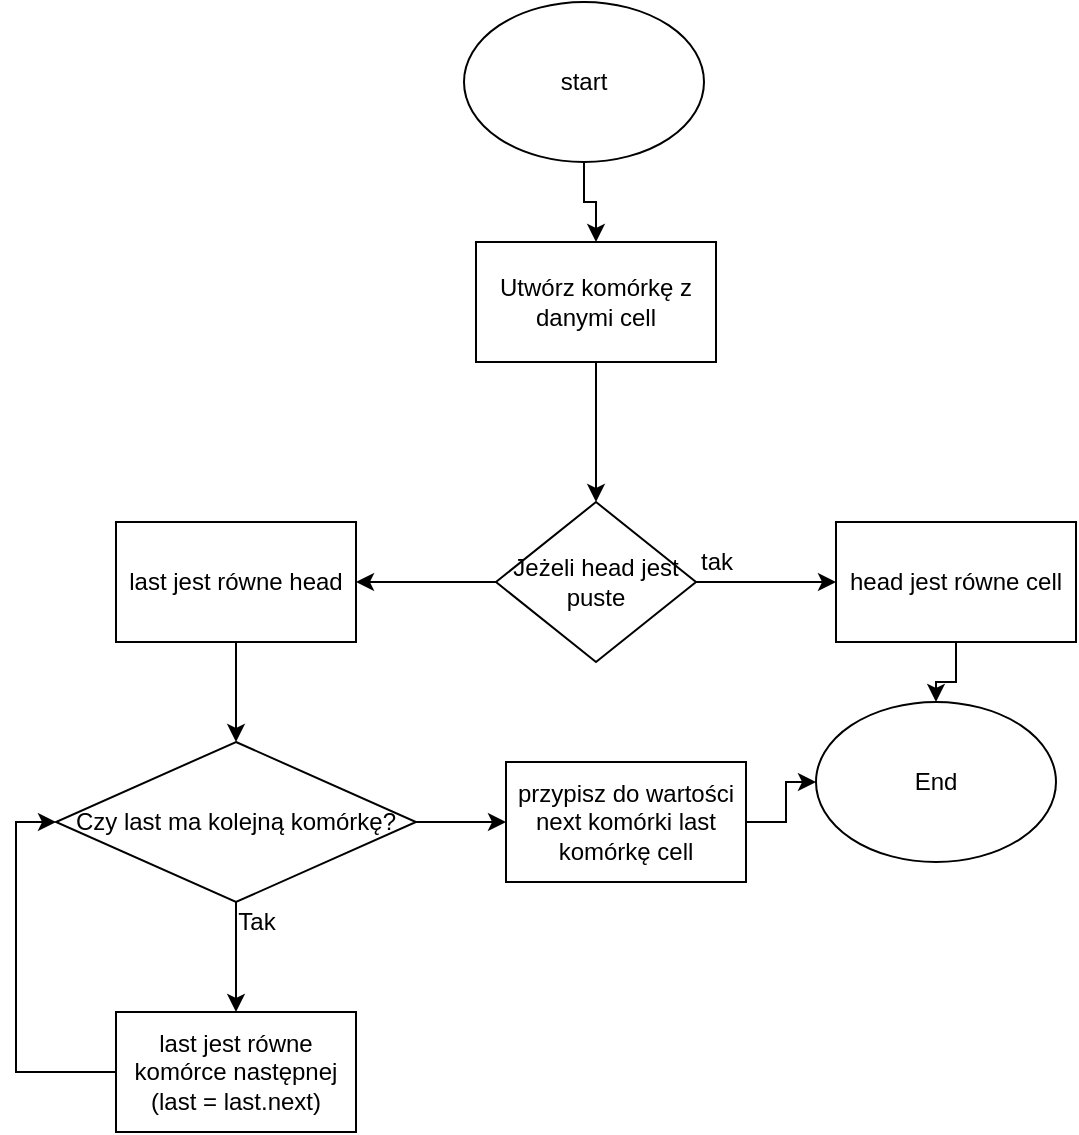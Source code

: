 <mxfile version="13.7.9" type="device"><diagram id="6yAtvscYUonApGcMecqr" name="Strona-1"><mxGraphModel dx="1024" dy="592" grid="1" gridSize="10" guides="1" tooltips="1" connect="1" arrows="1" fold="1" page="1" pageScale="1" pageWidth="827" pageHeight="1169" math="0" shadow="0"><root><mxCell id="0"/><mxCell id="1" parent="0"/><mxCell id="d0bY8uvXBw0Cm_C9h1th-3" value="" style="edgeStyle=orthogonalEdgeStyle;rounded=0;orthogonalLoop=1;jettySize=auto;html=1;" edge="1" parent="1" source="d0bY8uvXBw0Cm_C9h1th-1" target="d0bY8uvXBw0Cm_C9h1th-2"><mxGeometry relative="1" as="geometry"/></mxCell><mxCell id="d0bY8uvXBw0Cm_C9h1th-1" value="start" style="ellipse;whiteSpace=wrap;html=1;" vertex="1" parent="1"><mxGeometry x="294" y="50" width="120" height="80" as="geometry"/></mxCell><mxCell id="d0bY8uvXBw0Cm_C9h1th-5" value="" style="edgeStyle=orthogonalEdgeStyle;rounded=0;orthogonalLoop=1;jettySize=auto;html=1;" edge="1" parent="1" source="d0bY8uvXBw0Cm_C9h1th-2" target="d0bY8uvXBw0Cm_C9h1th-4"><mxGeometry relative="1" as="geometry"/></mxCell><mxCell id="d0bY8uvXBw0Cm_C9h1th-2" value="Utwórz komórkę z danymi cell" style="rounded=0;whiteSpace=wrap;html=1;" vertex="1" parent="1"><mxGeometry x="300" y="170" width="120" height="60" as="geometry"/></mxCell><mxCell id="d0bY8uvXBw0Cm_C9h1th-7" value="" style="edgeStyle=orthogonalEdgeStyle;rounded=0;orthogonalLoop=1;jettySize=auto;html=1;" edge="1" parent="1" source="d0bY8uvXBw0Cm_C9h1th-4" target="d0bY8uvXBw0Cm_C9h1th-6"><mxGeometry relative="1" as="geometry"/></mxCell><mxCell id="d0bY8uvXBw0Cm_C9h1th-10" value="" style="edgeStyle=orthogonalEdgeStyle;rounded=0;orthogonalLoop=1;jettySize=auto;html=1;" edge="1" parent="1" source="d0bY8uvXBw0Cm_C9h1th-4" target="d0bY8uvXBw0Cm_C9h1th-9"><mxGeometry relative="1" as="geometry"/></mxCell><mxCell id="d0bY8uvXBw0Cm_C9h1th-4" value="Jeżeli head jest puste" style="rhombus;whiteSpace=wrap;html=1;rounded=0;" vertex="1" parent="1"><mxGeometry x="310" y="300" width="100" height="80" as="geometry"/></mxCell><mxCell id="d0bY8uvXBw0Cm_C9h1th-21" value="" style="edgeStyle=orthogonalEdgeStyle;rounded=0;orthogonalLoop=1;jettySize=auto;html=1;" edge="1" parent="1" source="d0bY8uvXBw0Cm_C9h1th-6" target="d0bY8uvXBw0Cm_C9h1th-19"><mxGeometry relative="1" as="geometry"/></mxCell><mxCell id="d0bY8uvXBw0Cm_C9h1th-6" value="head jest równe cell" style="whiteSpace=wrap;html=1;rounded=0;" vertex="1" parent="1"><mxGeometry x="480" y="310" width="120" height="60" as="geometry"/></mxCell><mxCell id="d0bY8uvXBw0Cm_C9h1th-8" value="tak" style="text;html=1;align=center;verticalAlign=middle;resizable=0;points=[];autosize=1;" vertex="1" parent="1"><mxGeometry x="405" y="320" width="30" height="20" as="geometry"/></mxCell><mxCell id="d0bY8uvXBw0Cm_C9h1th-12" value="" style="edgeStyle=orthogonalEdgeStyle;rounded=0;orthogonalLoop=1;jettySize=auto;html=1;" edge="1" parent="1" source="d0bY8uvXBw0Cm_C9h1th-9" target="d0bY8uvXBw0Cm_C9h1th-11"><mxGeometry relative="1" as="geometry"/></mxCell><mxCell id="d0bY8uvXBw0Cm_C9h1th-9" value="last jest równe head" style="whiteSpace=wrap;html=1;rounded=0;" vertex="1" parent="1"><mxGeometry x="120" y="310" width="120" height="60" as="geometry"/></mxCell><mxCell id="d0bY8uvXBw0Cm_C9h1th-14" value="" style="edgeStyle=orthogonalEdgeStyle;rounded=0;orthogonalLoop=1;jettySize=auto;html=1;" edge="1" parent="1" source="d0bY8uvXBw0Cm_C9h1th-11" target="d0bY8uvXBw0Cm_C9h1th-13"><mxGeometry relative="1" as="geometry"/></mxCell><mxCell id="d0bY8uvXBw0Cm_C9h1th-18" value="" style="edgeStyle=orthogonalEdgeStyle;rounded=0;orthogonalLoop=1;jettySize=auto;html=1;" edge="1" parent="1" source="d0bY8uvXBw0Cm_C9h1th-11" target="d0bY8uvXBw0Cm_C9h1th-17"><mxGeometry relative="1" as="geometry"/></mxCell><mxCell id="d0bY8uvXBw0Cm_C9h1th-11" value="Czy last ma kolejną komórkę?" style="rhombus;whiteSpace=wrap;html=1;rounded=0;" vertex="1" parent="1"><mxGeometry x="90" y="420" width="180" height="80" as="geometry"/></mxCell><mxCell id="d0bY8uvXBw0Cm_C9h1th-15" style="edgeStyle=orthogonalEdgeStyle;rounded=0;orthogonalLoop=1;jettySize=auto;html=1;entryX=0;entryY=0.5;entryDx=0;entryDy=0;" edge="1" parent="1" source="d0bY8uvXBw0Cm_C9h1th-13" target="d0bY8uvXBw0Cm_C9h1th-11"><mxGeometry relative="1" as="geometry"><mxPoint x="30" y="460" as="targetPoint"/><Array as="points"><mxPoint x="70" y="585"/><mxPoint x="70" y="460"/></Array></mxGeometry></mxCell><mxCell id="d0bY8uvXBw0Cm_C9h1th-13" value="last jest równe komórce następnej&lt;br&gt;(last = last.next)" style="whiteSpace=wrap;html=1;rounded=0;" vertex="1" parent="1"><mxGeometry x="120" y="555" width="120" height="60" as="geometry"/></mxCell><mxCell id="d0bY8uvXBw0Cm_C9h1th-16" value="Tak" style="text;html=1;align=center;verticalAlign=middle;resizable=0;points=[];autosize=1;" vertex="1" parent="1"><mxGeometry x="175" y="500" width="30" height="20" as="geometry"/></mxCell><mxCell id="d0bY8uvXBw0Cm_C9h1th-20" value="" style="edgeStyle=orthogonalEdgeStyle;rounded=0;orthogonalLoop=1;jettySize=auto;html=1;" edge="1" parent="1" source="d0bY8uvXBw0Cm_C9h1th-17" target="d0bY8uvXBw0Cm_C9h1th-19"><mxGeometry relative="1" as="geometry"/></mxCell><mxCell id="d0bY8uvXBw0Cm_C9h1th-17" value="przypisz do wartości next komórki last komórkę cell" style="whiteSpace=wrap;html=1;rounded=0;" vertex="1" parent="1"><mxGeometry x="315" y="430" width="120" height="60" as="geometry"/></mxCell><mxCell id="d0bY8uvXBw0Cm_C9h1th-19" value="End" style="ellipse;whiteSpace=wrap;html=1;" vertex="1" parent="1"><mxGeometry x="470" y="400" width="120" height="80" as="geometry"/></mxCell></root></mxGraphModel></diagram></mxfile>